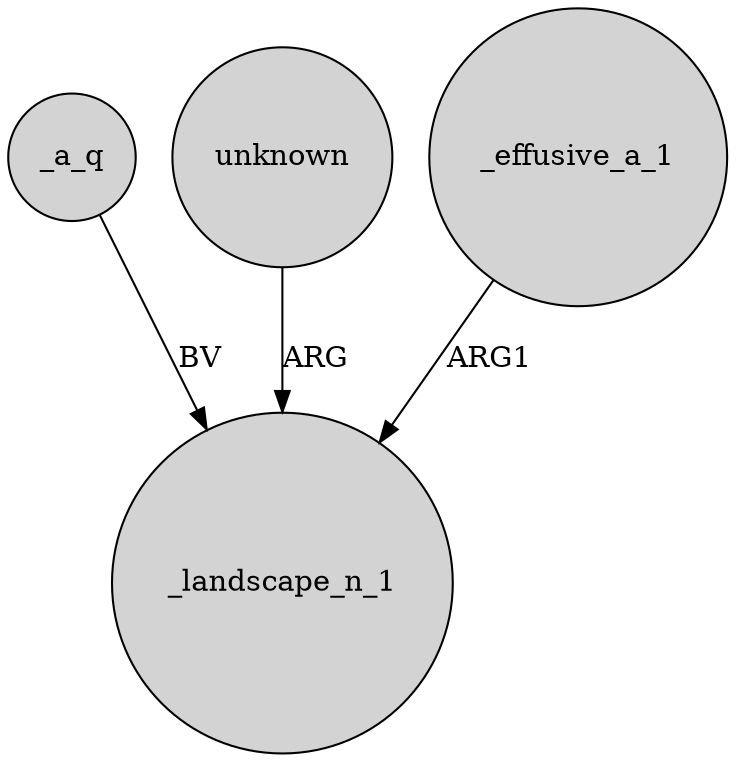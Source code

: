 digraph {
	node [shape=circle style=filled]
	_a_q -> _landscape_n_1 [label=BV]
	unknown -> _landscape_n_1 [label=ARG]
	_effusive_a_1 -> _landscape_n_1 [label=ARG1]
}
